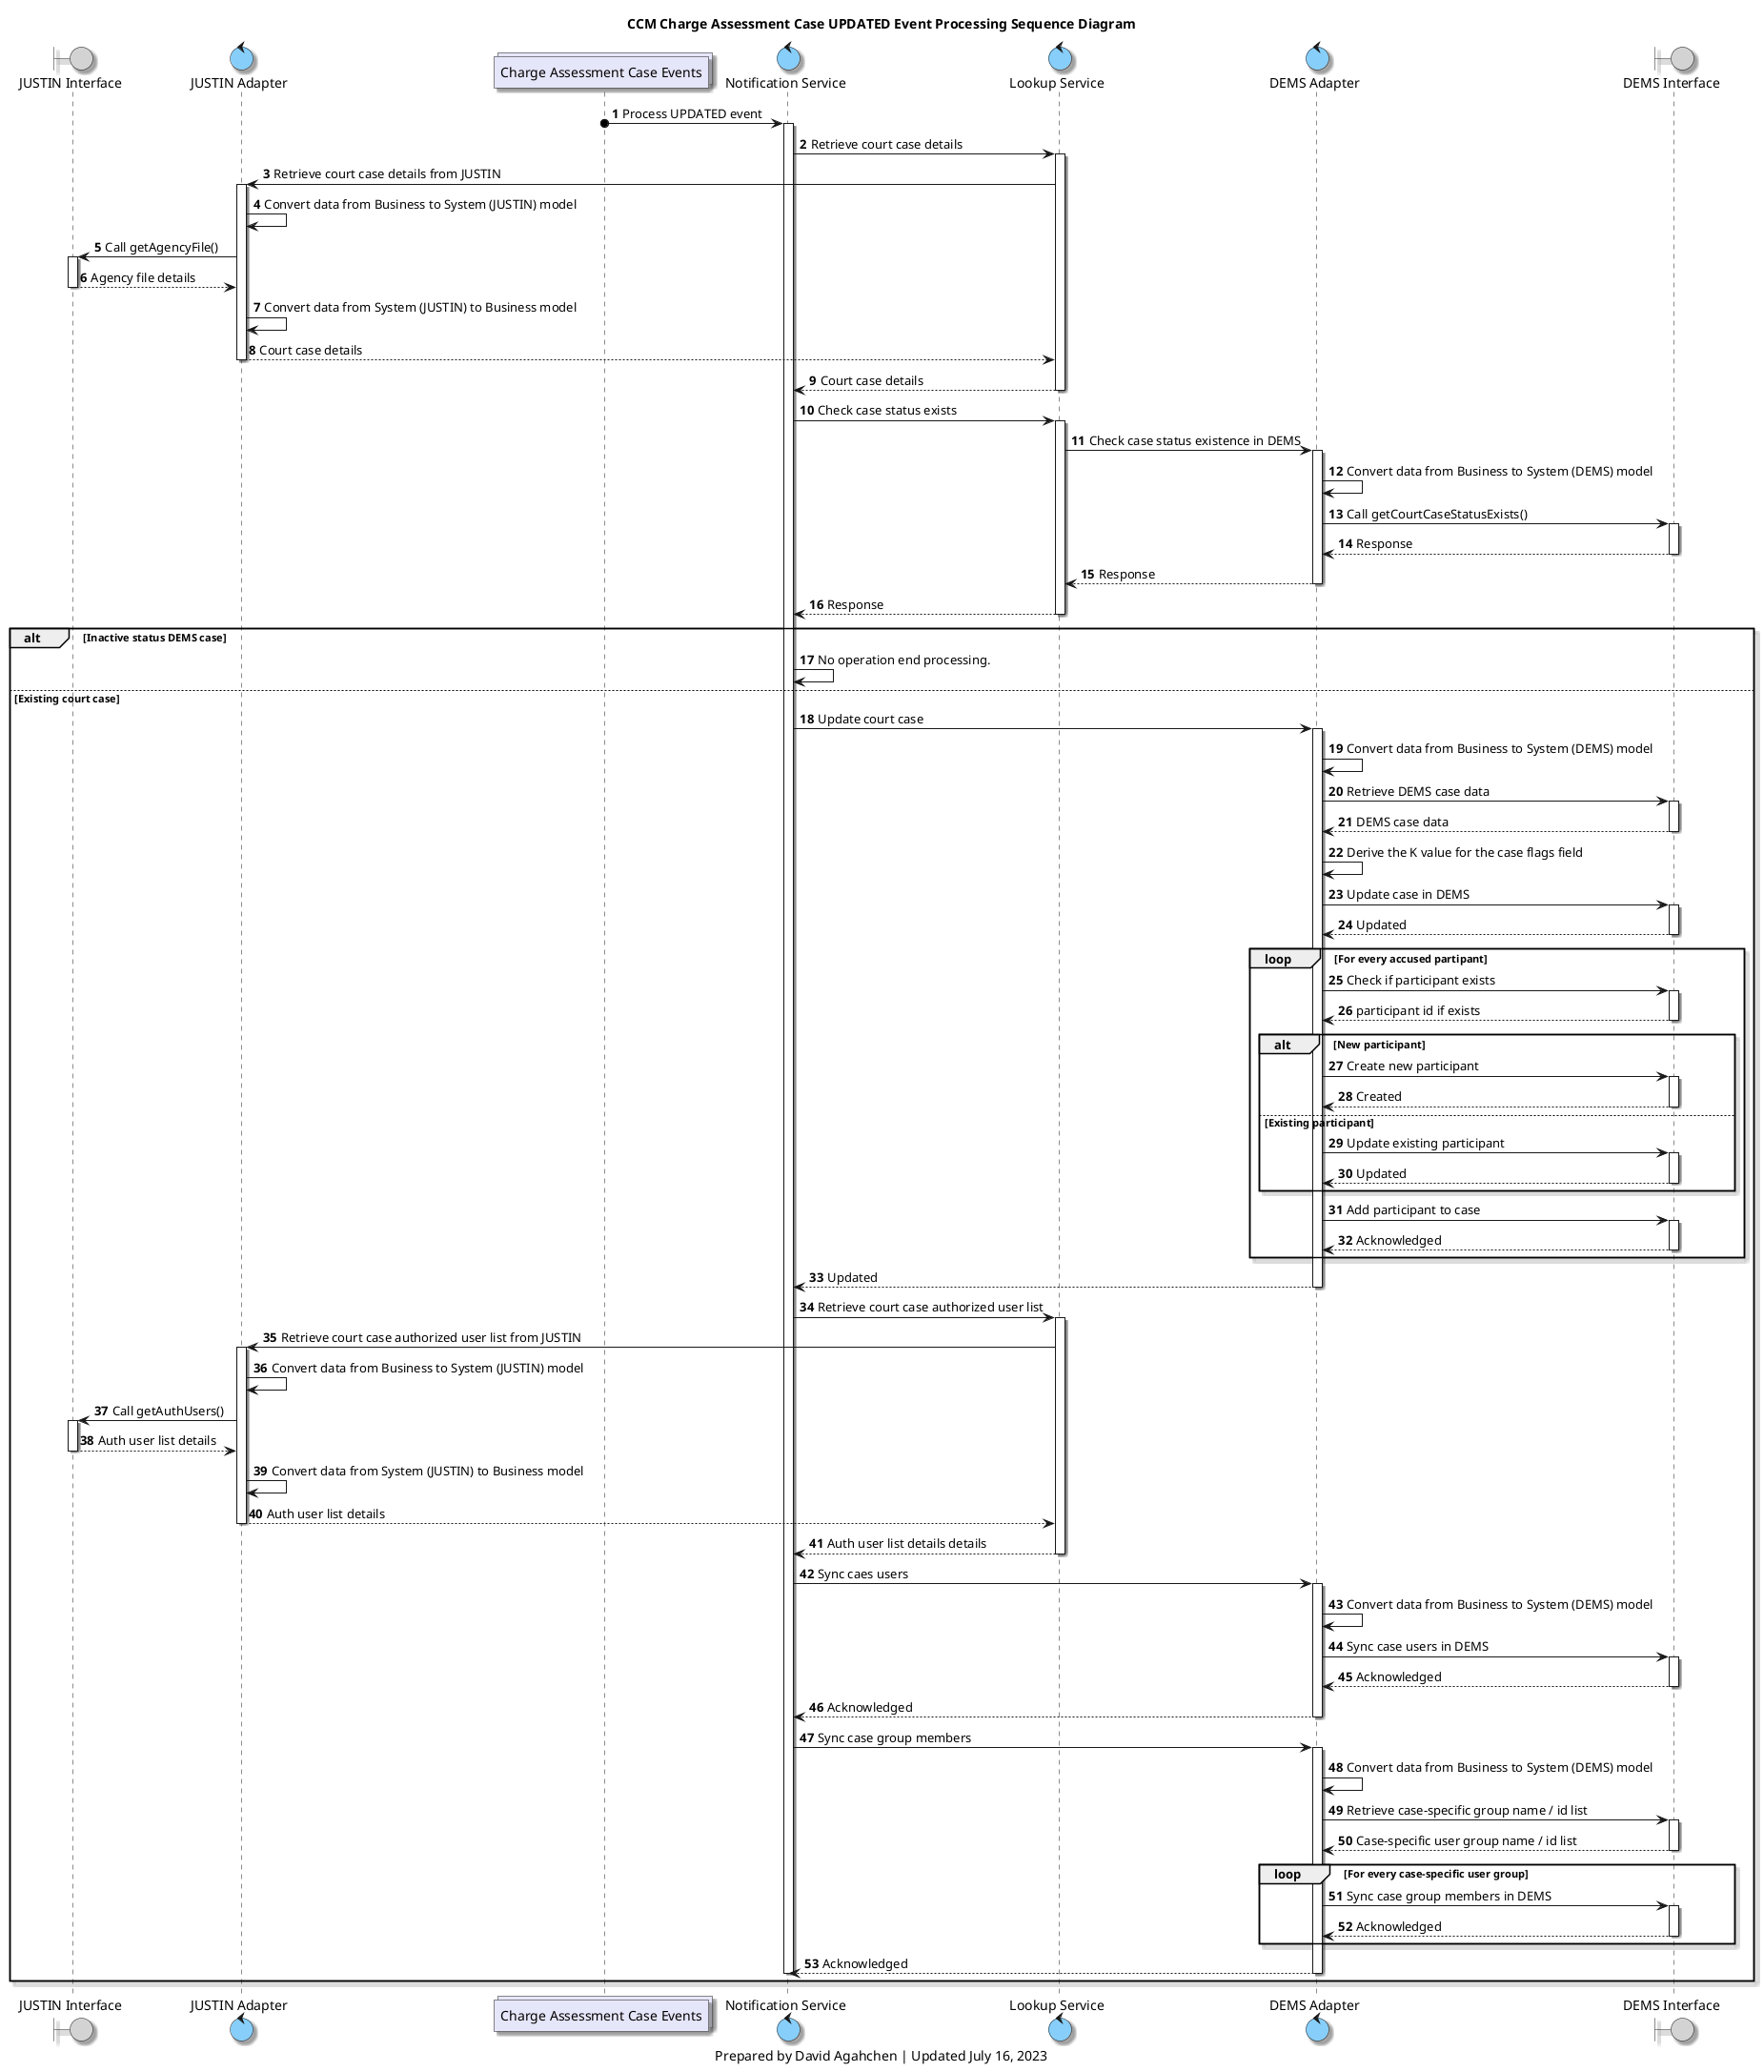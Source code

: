 @startuml
'hide footbox

skinparam Shadowing true
skinparam CollectionsBackgroundColor Lavender
skinparam ControlBackgroundColor LightSkyBlue
skinparam BoundaryBackgroundColor LightGrey

/' 
Available colours
https://plantuml-documentation.readthedocs.io/en/latest/formatting/color-names.html
'/

boundary j_interface as "JUSTIN Interface"
control j_adapter as "JUSTIN Adapter"
collections court_cases_topic as "Charge Assessment Case Events"
control notification_service as "Notification Service"
control lookup_service as "Lookup Service"
control d_adapter as "DEMS Adapter"
boundary d_interface as "DEMS Interface"

title
CCM Charge Assessment Case UPDATED Event Processing Sequence Diagram
end title

autonumber

court_cases_topic o-> notification_service : Process UPDATED event
activate notification_service
notification_service -> lookup_service: Retrieve court case details
activate lookup_service
lookup_service -> j_adapter: Retrieve court case details from JUSTIN

activate j_adapter
j_adapter -> j_adapter: Convert data from Business to System (JUSTIN) model
j_adapter -> j_interface: Call getAgencyFile()
activate j_interface
j_interface --> j_adapter: Agency file details
deactivate j_interface
j_adapter -> j_adapter: Convert data from System (JUSTIN) to Business model
j_adapter --> lookup_service: Court case details
deactivate j_adapter

lookup_service --> notification_service: Court case details
deactivate lookup_service

notification_service -> lookup_service:  Check case status exists
activate lookup_service

lookup_service -> d_adapter:  Check case status existence in DEMS
activate d_adapter
d_adapter -> d_adapter:  Convert data from Business to System (DEMS) model

d_adapter -> d_interface:  Call getCourtCaseStatusExists()
activate d_interface

d_interface --> d_adapter: Response
deactivate d_interface
d_adapter --> lookup_service: Response
deactivate d_adapter
lookup_service --> notification_service: Response
deactivate lookup_service
alt Inactive status DEMS case
    notification_service -> notification_service: No operation end processing.
else Existing court case
notification_service -> d_adapter: Update court case

activate d_adapter
d_adapter -> d_adapter: Convert data from Business to System (DEMS) model

d_adapter -> d_interface: Retrieve DEMS case data
activate d_interface
d_interface --> d_adapter: DEMS case data
deactivate d_interface 

d_adapter -> d_adapter: Derive the K value for the case flags field
d_adapter -> d_interface: Update case in DEMS
activate d_interface
d_interface --> d_adapter: Updated
deactivate d_interface

loop For every accused partipant
    d_adapter -> d_interface: Check if participant exists
    activate d_interface
    d_interface --> d_adapter: participant id if exists
    deactivate d_interface
    alt New participant
        d_adapter -> d_interface: Create new participant
        activate d_interface
        d_interface --> d_adapter: Created
        deactivate d_interface
    else Existing participant
        d_adapter -> d_interface: Update existing participant
        activate d_interface
        d_interface --> d_adapter: Updated
        deactivate d_interface
    end
    d_adapter -> d_interface: Add participant to case
    activate d_interface
    d_interface --> d_adapter: Acknowledged
    deactivate d_interface
end

d_adapter --> notification_service: Updated
deactivate d_adapter

notification_service -> lookup_service: Retrieve court case authorized user list
activate lookup_service
lookup_service -> j_adapter: Retrieve court case authorized user list from JUSTIN

activate j_adapter
j_adapter -> j_adapter: Convert data from Business to System (JUSTIN) model
j_adapter -> j_interface: Call getAuthUsers()
activate j_interface
j_interface --> j_adapter: Auth user list details
deactivate j_interface
j_adapter -> j_adapter: Convert data from System (JUSTIN) to Business model
j_adapter --> lookup_service: Auth user list details
deactivate j_adapter

lookup_service --> notification_service: Auth user list details details
deactivate lookup_service

notification_service -> d_adapter: Sync caes users
activate d_adapter
d_adapter -> d_adapter: Convert data from Business to System (DEMS) model
d_adapter -> d_interface: Sync case users in DEMS
activate d_interface
d_interface --> d_adapter: Acknowledged
deactivate d_interface

d_adapter --> notification_service: Acknowledged
deactivate d_adapter

notification_service -> d_adapter: Sync case group members
activate d_adapter
d_adapter -> d_adapter: Convert data from Business to System (DEMS) model
d_adapter -> d_interface: Retrieve case-specific group name / id list
activate d_interface
d_interface --> d_adapter: Case-specific user group name / id list
deactivate d_interface
loop For every case-specific user group
    d_adapter -> d_interface: Sync case group members in DEMS
    activate d_interface
    d_interface --> d_adapter: Acknowledged
    deactivate d_interface
end
d_adapter --> notification_service: Acknowledged
deactivate d_adapter

deactivate notification_service
end

caption
Prepared by David Agahchen | Updated July 16, 2023
end caption
@enduml